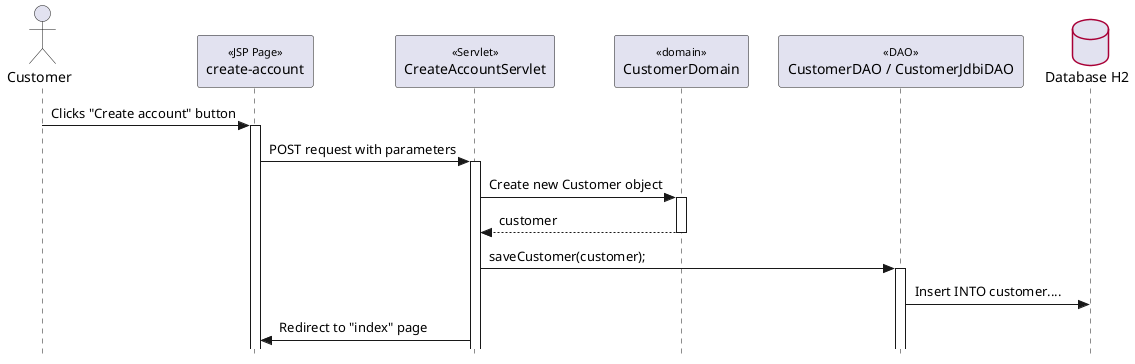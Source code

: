 @startuml ViewProducts

' === Style Tweaks ===

skinparam {
  Style StrictUML
  RoundCorner 5
  ParticipantPadding 10
  Padding 2
  SequenceStereotype {
    Font {
      Size 11
      Style plain
    }
  }
  Database {
    BorderColor #A80036
  }
}

' === Actors / Participants

actor "Customer" as user
participant "create-account" as createPage << JSP Page >>
participant "CreateAccountServlet" as createServlet << Servlet >>
participant "CustomerDomain" as domain <<domain>>
participant "CustomerDAO / CustomerJdbiDAO" as dao << DAO >>
database "Database H2" as db

' === Interactions ===



user -> createPage++ : Clicks "Create account" button
createPage -> createServlet++: POST request with parameters
createServlet -> domain++: Create new Customer object
return customer
createServlet -> dao++:  saveCustomer(customer);
dao -> db: Insert INTO customer....

createServlet -> createPage: Redirect to "index" page




@enduml

